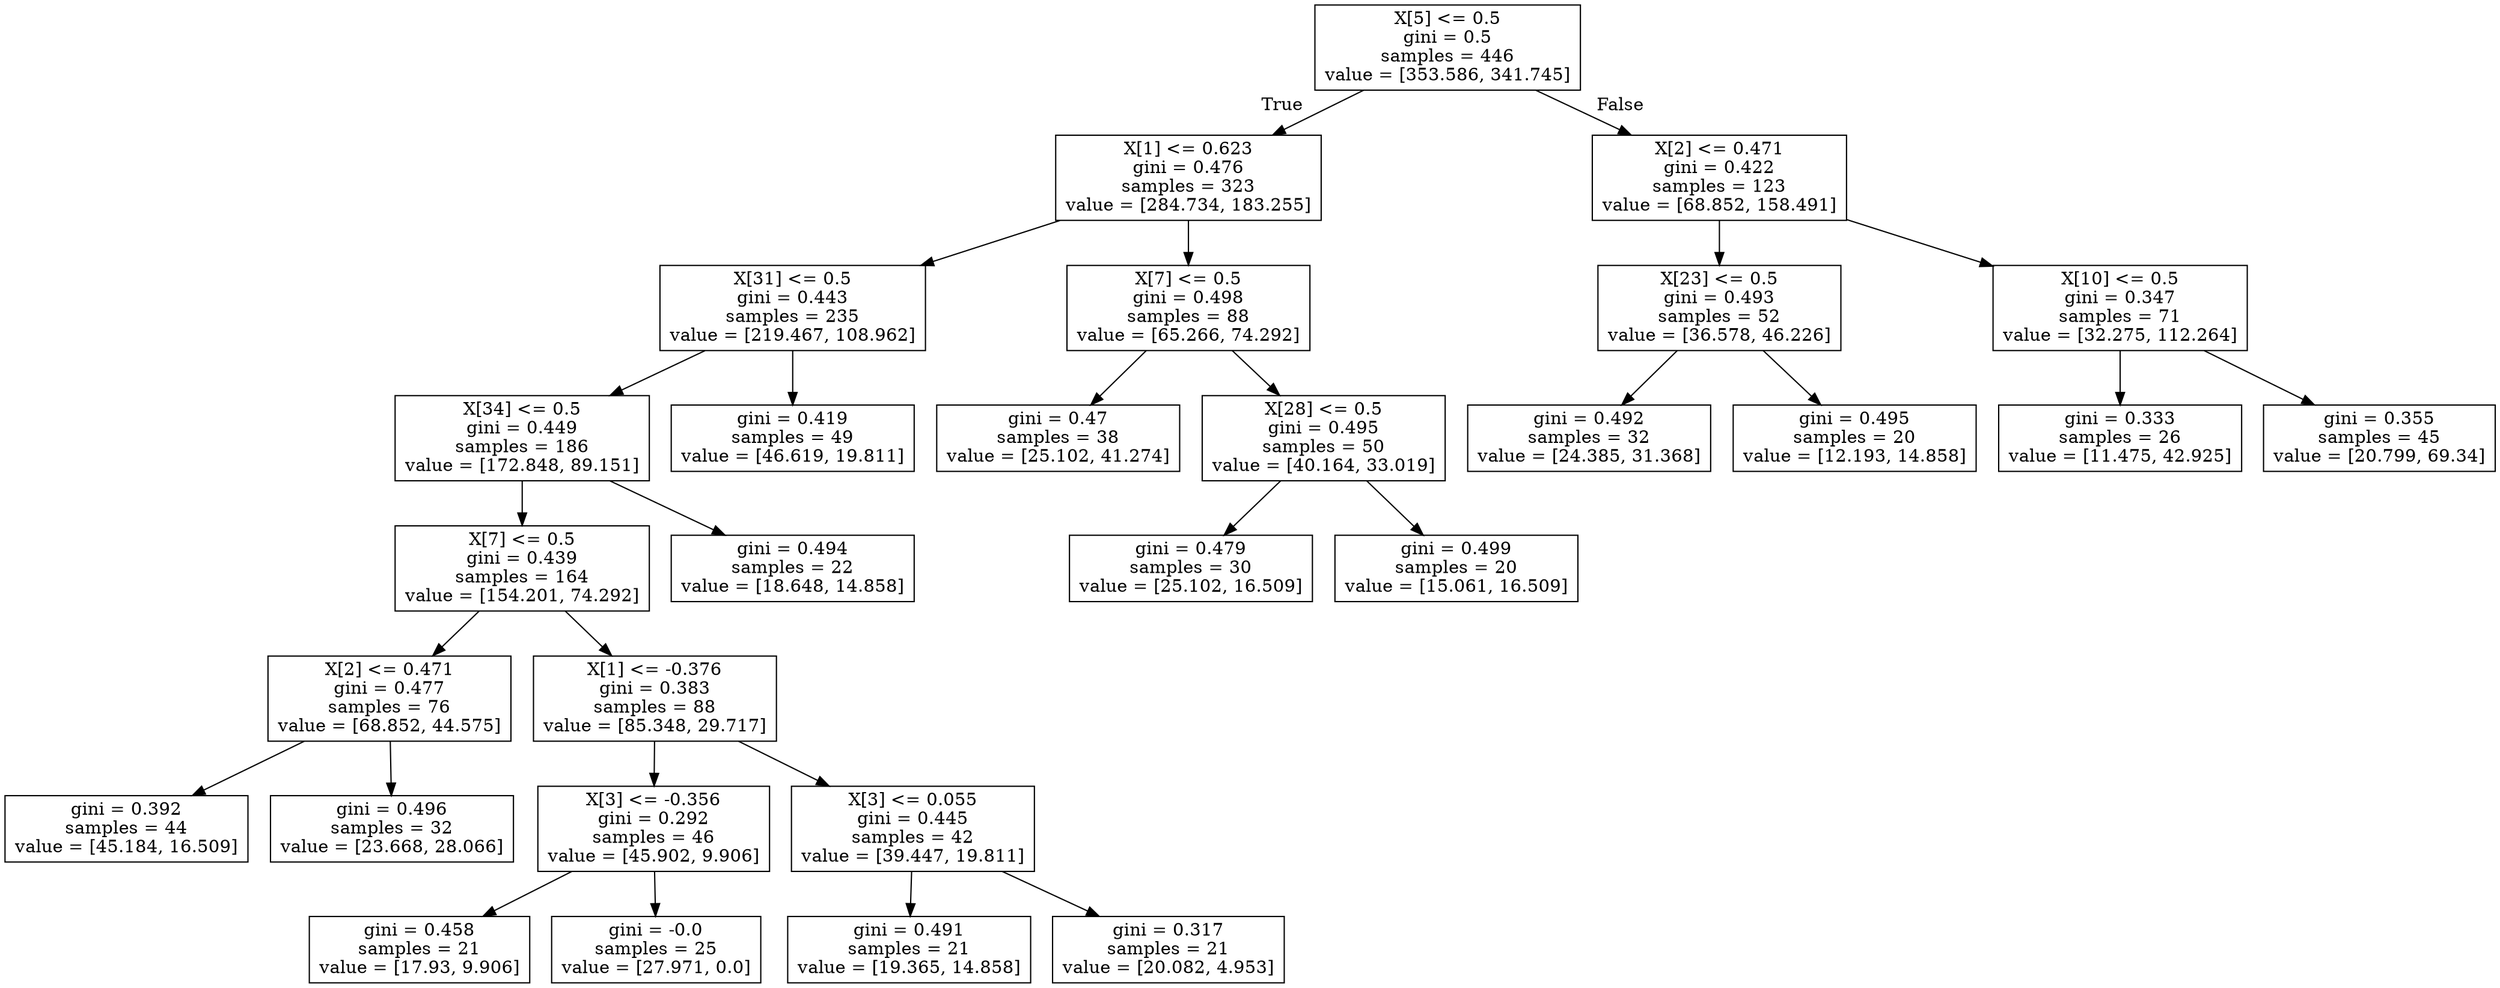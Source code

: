 digraph Tree {
node [shape=box] ;
0 [label="X[5] <= 0.5\ngini = 0.5\nsamples = 446\nvalue = [353.586, 341.745]"] ;
1 [label="X[1] <= 0.623\ngini = 0.476\nsamples = 323\nvalue = [284.734, 183.255]"] ;
0 -> 1 [labeldistance=2.5, labelangle=45, headlabel="True"] ;
2 [label="X[31] <= 0.5\ngini = 0.443\nsamples = 235\nvalue = [219.467, 108.962]"] ;
1 -> 2 ;
3 [label="X[34] <= 0.5\ngini = 0.449\nsamples = 186\nvalue = [172.848, 89.151]"] ;
2 -> 3 ;
4 [label="X[7] <= 0.5\ngini = 0.439\nsamples = 164\nvalue = [154.201, 74.292]"] ;
3 -> 4 ;
5 [label="X[2] <= 0.471\ngini = 0.477\nsamples = 76\nvalue = [68.852, 44.575]"] ;
4 -> 5 ;
6 [label="gini = 0.392\nsamples = 44\nvalue = [45.184, 16.509]"] ;
5 -> 6 ;
7 [label="gini = 0.496\nsamples = 32\nvalue = [23.668, 28.066]"] ;
5 -> 7 ;
8 [label="X[1] <= -0.376\ngini = 0.383\nsamples = 88\nvalue = [85.348, 29.717]"] ;
4 -> 8 ;
9 [label="X[3] <= -0.356\ngini = 0.292\nsamples = 46\nvalue = [45.902, 9.906]"] ;
8 -> 9 ;
10 [label="gini = 0.458\nsamples = 21\nvalue = [17.93, 9.906]"] ;
9 -> 10 ;
11 [label="gini = -0.0\nsamples = 25\nvalue = [27.971, 0.0]"] ;
9 -> 11 ;
12 [label="X[3] <= 0.055\ngini = 0.445\nsamples = 42\nvalue = [39.447, 19.811]"] ;
8 -> 12 ;
13 [label="gini = 0.491\nsamples = 21\nvalue = [19.365, 14.858]"] ;
12 -> 13 ;
14 [label="gini = 0.317\nsamples = 21\nvalue = [20.082, 4.953]"] ;
12 -> 14 ;
15 [label="gini = 0.494\nsamples = 22\nvalue = [18.648, 14.858]"] ;
3 -> 15 ;
16 [label="gini = 0.419\nsamples = 49\nvalue = [46.619, 19.811]"] ;
2 -> 16 ;
17 [label="X[7] <= 0.5\ngini = 0.498\nsamples = 88\nvalue = [65.266, 74.292]"] ;
1 -> 17 ;
18 [label="gini = 0.47\nsamples = 38\nvalue = [25.102, 41.274]"] ;
17 -> 18 ;
19 [label="X[28] <= 0.5\ngini = 0.495\nsamples = 50\nvalue = [40.164, 33.019]"] ;
17 -> 19 ;
20 [label="gini = 0.479\nsamples = 30\nvalue = [25.102, 16.509]"] ;
19 -> 20 ;
21 [label="gini = 0.499\nsamples = 20\nvalue = [15.061, 16.509]"] ;
19 -> 21 ;
22 [label="X[2] <= 0.471\ngini = 0.422\nsamples = 123\nvalue = [68.852, 158.491]"] ;
0 -> 22 [labeldistance=2.5, labelangle=-45, headlabel="False"] ;
23 [label="X[23] <= 0.5\ngini = 0.493\nsamples = 52\nvalue = [36.578, 46.226]"] ;
22 -> 23 ;
24 [label="gini = 0.492\nsamples = 32\nvalue = [24.385, 31.368]"] ;
23 -> 24 ;
25 [label="gini = 0.495\nsamples = 20\nvalue = [12.193, 14.858]"] ;
23 -> 25 ;
26 [label="X[10] <= 0.5\ngini = 0.347\nsamples = 71\nvalue = [32.275, 112.264]"] ;
22 -> 26 ;
27 [label="gini = 0.333\nsamples = 26\nvalue = [11.475, 42.925]"] ;
26 -> 27 ;
28 [label="gini = 0.355\nsamples = 45\nvalue = [20.799, 69.34]"] ;
26 -> 28 ;
}